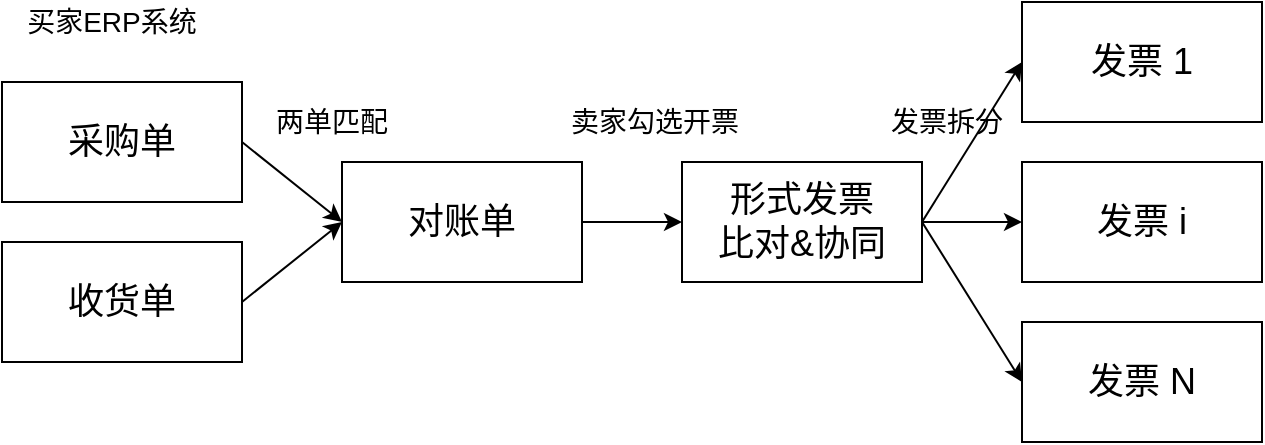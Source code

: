 <mxfile version="12.1.9" type="github" pages="1">
  <diagram id="D_RhVojpZ8rPXYg9mr6F" name="第 1 页">
    <mxGraphModel dx="946" dy="542" grid="1" gridSize="10" guides="1" tooltips="1" connect="1" arrows="1" fold="1" page="1" pageScale="1" pageWidth="827" pageHeight="1169" math="0" shadow="0">
      <root>
        <mxCell id="0"/>
        <mxCell id="1" parent="0"/>
        <mxCell id="qEYQpc4GqrJG_cvCruhK-9" style="rounded=0;orthogonalLoop=1;jettySize=auto;html=1;exitX=1;exitY=0.5;exitDx=0;exitDy=0;entryX=0;entryY=0.5;entryDx=0;entryDy=0;" edge="1" parent="1" source="qEYQpc4GqrJG_cvCruhK-1" target="qEYQpc4GqrJG_cvCruhK-5">
          <mxGeometry relative="1" as="geometry"/>
        </mxCell>
        <mxCell id="qEYQpc4GqrJG_cvCruhK-1" value="&lt;font style=&quot;font-size: 18px&quot;&gt;采购单&lt;/font&gt;" style="rounded=0;whiteSpace=wrap;html=1;" vertex="1" parent="1">
          <mxGeometry x="50" y="100" width="120" height="60" as="geometry"/>
        </mxCell>
        <mxCell id="qEYQpc4GqrJG_cvCruhK-11" style="edgeStyle=none;rounded=0;orthogonalLoop=1;jettySize=auto;html=1;exitX=1;exitY=0.5;exitDx=0;exitDy=0;entryX=0;entryY=0.5;entryDx=0;entryDy=0;" edge="1" parent="1" source="qEYQpc4GqrJG_cvCruhK-2" target="qEYQpc4GqrJG_cvCruhK-5">
          <mxGeometry relative="1" as="geometry"/>
        </mxCell>
        <mxCell id="qEYQpc4GqrJG_cvCruhK-2" value="&lt;font style=&quot;font-size: 18px&quot;&gt;收货单&lt;/font&gt;" style="rounded=0;whiteSpace=wrap;html=1;" vertex="1" parent="1">
          <mxGeometry x="50" y="180" width="120" height="60" as="geometry"/>
        </mxCell>
        <mxCell id="qEYQpc4GqrJG_cvCruhK-13" style="edgeStyle=none;rounded=0;orthogonalLoop=1;jettySize=auto;html=1;exitX=1;exitY=0.5;exitDx=0;exitDy=0;entryX=0;entryY=0.5;entryDx=0;entryDy=0;" edge="1" parent="1" source="qEYQpc4GqrJG_cvCruhK-5" target="qEYQpc4GqrJG_cvCruhK-12">
          <mxGeometry relative="1" as="geometry"/>
        </mxCell>
        <mxCell id="qEYQpc4GqrJG_cvCruhK-5" value="&lt;font style=&quot;font-size: 18px&quot;&gt;对账单&lt;/font&gt;" style="rounded=0;whiteSpace=wrap;html=1;" vertex="1" parent="1">
          <mxGeometry x="220" y="140" width="120" height="60" as="geometry"/>
        </mxCell>
        <mxCell id="qEYQpc4GqrJG_cvCruhK-6" value="&lt;font style=&quot;font-size: 14px&quot;&gt;买家ERP系统&lt;/font&gt;" style="text;html=1;strokeColor=none;fillColor=none;align=center;verticalAlign=middle;whiteSpace=wrap;rounded=0;" vertex="1" parent="1">
          <mxGeometry x="60" y="60" width="90" height="20" as="geometry"/>
        </mxCell>
        <mxCell id="qEYQpc4GqrJG_cvCruhK-22" style="edgeStyle=none;rounded=0;orthogonalLoop=1;jettySize=auto;html=1;exitX=1;exitY=0.5;exitDx=0;exitDy=0;entryX=0;entryY=0.5;entryDx=0;entryDy=0;" edge="1" parent="1" source="qEYQpc4GqrJG_cvCruhK-12" target="qEYQpc4GqrJG_cvCruhK-18">
          <mxGeometry relative="1" as="geometry"/>
        </mxCell>
        <mxCell id="qEYQpc4GqrJG_cvCruhK-23" style="edgeStyle=none;rounded=0;orthogonalLoop=1;jettySize=auto;html=1;exitX=1;exitY=0.5;exitDx=0;exitDy=0;" edge="1" parent="1" source="qEYQpc4GqrJG_cvCruhK-12" target="qEYQpc4GqrJG_cvCruhK-19">
          <mxGeometry relative="1" as="geometry"/>
        </mxCell>
        <mxCell id="qEYQpc4GqrJG_cvCruhK-24" style="edgeStyle=none;rounded=0;orthogonalLoop=1;jettySize=auto;html=1;exitX=1;exitY=0.5;exitDx=0;exitDy=0;entryX=0;entryY=0.5;entryDx=0;entryDy=0;" edge="1" parent="1" source="qEYQpc4GqrJG_cvCruhK-12" target="qEYQpc4GqrJG_cvCruhK-20">
          <mxGeometry relative="1" as="geometry"/>
        </mxCell>
        <mxCell id="qEYQpc4GqrJG_cvCruhK-12" value="&lt;font style=&quot;font-size: 18px&quot;&gt;形式发票&lt;br&gt;比对&amp;amp;协同&lt;/font&gt;" style="rounded=0;whiteSpace=wrap;html=1;" vertex="1" parent="1">
          <mxGeometry x="390" y="140" width="120" height="60" as="geometry"/>
        </mxCell>
        <mxCell id="qEYQpc4GqrJG_cvCruhK-14" value="&lt;font style=&quot;font-size: 14px&quot;&gt;两单匹配&lt;/font&gt;" style="text;html=1;strokeColor=none;fillColor=none;align=center;verticalAlign=middle;whiteSpace=wrap;rounded=0;" vertex="1" parent="1">
          <mxGeometry x="180" y="110" width="70" height="20" as="geometry"/>
        </mxCell>
        <mxCell id="qEYQpc4GqrJG_cvCruhK-16" value="&lt;font style=&quot;font-size: 14px&quot;&gt;卖家勾选开票&lt;/font&gt;" style="text;html=1;strokeColor=none;fillColor=none;align=center;verticalAlign=middle;whiteSpace=wrap;rounded=0;" vertex="1" parent="1">
          <mxGeometry x="333" y="110" width="87" height="20" as="geometry"/>
        </mxCell>
        <mxCell id="qEYQpc4GqrJG_cvCruhK-18" value="&lt;font style=&quot;font-size: 18px&quot;&gt;发票 1&lt;/font&gt;" style="rounded=0;whiteSpace=wrap;html=1;" vertex="1" parent="1">
          <mxGeometry x="560" y="60" width="120" height="60" as="geometry"/>
        </mxCell>
        <mxCell id="qEYQpc4GqrJG_cvCruhK-19" value="&lt;font style=&quot;font-size: 18px&quot;&gt;发票 i&lt;/font&gt;" style="rounded=0;whiteSpace=wrap;html=1;" vertex="1" parent="1">
          <mxGeometry x="560" y="140" width="120" height="60" as="geometry"/>
        </mxCell>
        <mxCell id="qEYQpc4GqrJG_cvCruhK-20" value="&lt;font style=&quot;font-size: 18px&quot;&gt;发票 N&lt;/font&gt;" style="rounded=0;whiteSpace=wrap;html=1;" vertex="1" parent="1">
          <mxGeometry x="560" y="220" width="120" height="60" as="geometry"/>
        </mxCell>
        <mxCell id="qEYQpc4GqrJG_cvCruhK-25" value="&lt;font style=&quot;font-size: 14px&quot;&gt;发票拆分&lt;/font&gt;" style="text;html=1;strokeColor=none;fillColor=none;align=center;verticalAlign=middle;whiteSpace=wrap;rounded=0;" vertex="1" parent="1">
          <mxGeometry x="490" y="110" width="65" height="20" as="geometry"/>
        </mxCell>
      </root>
    </mxGraphModel>
  </diagram>
</mxfile>
